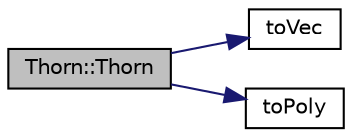 digraph G
{
  edge [fontname="Helvetica",fontsize="10",labelfontname="Helvetica",labelfontsize="10"];
  node [fontname="Helvetica",fontsize="10",shape=record];
  rankdir="LR";
  Node1 [label="Thorn::Thorn",height=0.2,width=0.4,color="black", fillcolor="grey75", style="filled" fontcolor="black"];
  Node1 -> Node2 [color="midnightblue",fontsize="10",style="solid",fontname="Helvetica"];
  Node2 [label="toVec",height=0.2,width=0.4,color="black", fillcolor="white", style="filled",URL="$d5/da5/tools_8h.html#a8dfdc7a5f23df015bdc2dd317531c528",tooltip="Convert a QPoint in a b2Vec2."];
  Node1 -> Node3 [color="midnightblue",fontsize="10",style="solid",fontname="Helvetica"];
  Node3 [label="toPoly",height=0.2,width=0.4,color="black", fillcolor="white", style="filled",URL="$d3/d62/tools_8cpp.html#aea21719bd05ff099d0aa190b4555c352",tooltip="Convert a QList of QPoint in a QPolygon transated of *center*."];
}
